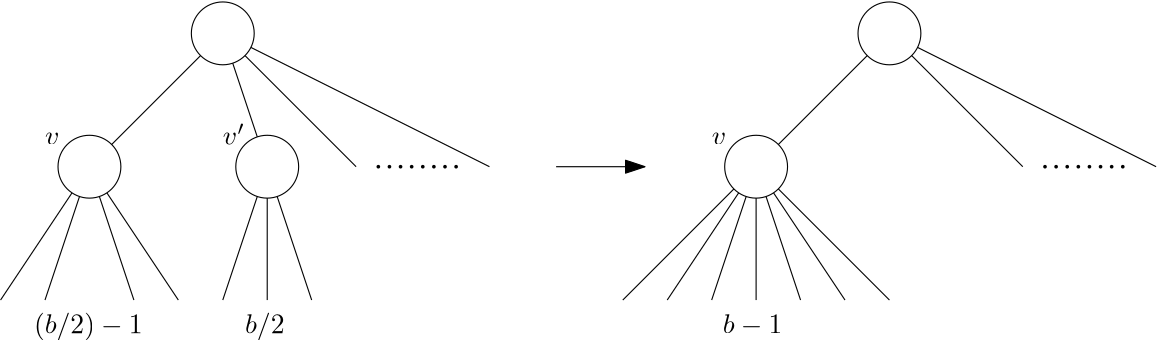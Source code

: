 <?xml version="1.0"?>
<!DOCTYPE ipe SYSTEM "ipe.dtd">
<ipe version="70107" creator="Ipe 7.2.2">
<info created="D:20160518121350" modified="D:20160518135807"/>
<ipestyle name="basic">
<symbol name="arrow/arc(spx)">
<path stroke="sym-stroke" fill="sym-stroke" pen="sym-pen">
0 0 m
-1 0.333 l
-1 -0.333 l
h
</path>
</symbol>
<symbol name="arrow/farc(spx)">
<path stroke="sym-stroke" fill="white" pen="sym-pen">
0 0 m
-1 0.333 l
-1 -0.333 l
h
</path>
</symbol>
<symbol name="arrow/ptarc(spx)">
<path stroke="sym-stroke" fill="sym-stroke" pen="sym-pen">
0 0 m
-1 0.333 l
-0.8 0 l
-1 -0.333 l
h
</path>
</symbol>
<symbol name="arrow/fptarc(spx)">
<path stroke="sym-stroke" fill="white" pen="sym-pen">
0 0 m
-1 0.333 l
-0.8 0 l
-1 -0.333 l
h
</path>
</symbol>
<symbol name="mark/circle(sx)" transformations="translations">
<path fill="sym-stroke">
0.6 0 0 0.6 0 0 e
0.4 0 0 0.4 0 0 e
</path>
</symbol>
<symbol name="mark/disk(sx)" transformations="translations">
<path fill="sym-stroke">
0.6 0 0 0.6 0 0 e
</path>
</symbol>
<symbol name="mark/fdisk(sfx)" transformations="translations">
<group>
<path fill="sym-fill">
0.5 0 0 0.5 0 0 e
</path>
<path fill="sym-stroke" fillrule="eofill">
0.6 0 0 0.6 0 0 e
0.4 0 0 0.4 0 0 e
</path>
</group>
</symbol>
<symbol name="mark/box(sx)" transformations="translations">
<path fill="sym-stroke" fillrule="eofill">
-0.6 -0.6 m
0.6 -0.6 l
0.6 0.6 l
-0.6 0.6 l
h
-0.4 -0.4 m
0.4 -0.4 l
0.4 0.4 l
-0.4 0.4 l
h
</path>
</symbol>
<symbol name="mark/square(sx)" transformations="translations">
<path fill="sym-stroke">
-0.6 -0.6 m
0.6 -0.6 l
0.6 0.6 l
-0.6 0.6 l
h
</path>
</symbol>
<symbol name="mark/fsquare(sfx)" transformations="translations">
<group>
<path fill="sym-fill">
-0.5 -0.5 m
0.5 -0.5 l
0.5 0.5 l
-0.5 0.5 l
h
</path>
<path fill="sym-stroke" fillrule="eofill">
-0.6 -0.6 m
0.6 -0.6 l
0.6 0.6 l
-0.6 0.6 l
h
-0.4 -0.4 m
0.4 -0.4 l
0.4 0.4 l
-0.4 0.4 l
h
</path>
</group>
</symbol>
<symbol name="mark/cross(sx)" transformations="translations">
<group>
<path fill="sym-stroke">
-0.43 -0.57 m
0.57 0.43 l
0.43 0.57 l
-0.57 -0.43 l
h
</path>
<path fill="sym-stroke">
-0.43 0.57 m
0.57 -0.43 l
0.43 -0.57 l
-0.57 0.43 l
h
</path>
</group>
</symbol>
<symbol name="arrow/fnormal(spx)">
<path stroke="sym-stroke" fill="white" pen="sym-pen">
0 0 m
-1 0.333 l
-1 -0.333 l
h
</path>
</symbol>
<symbol name="arrow/pointed(spx)">
<path stroke="sym-stroke" fill="sym-stroke" pen="sym-pen">
0 0 m
-1 0.333 l
-0.8 0 l
-1 -0.333 l
h
</path>
</symbol>
<symbol name="arrow/fpointed(spx)">
<path stroke="sym-stroke" fill="white" pen="sym-pen">
0 0 m
-1 0.333 l
-0.8 0 l
-1 -0.333 l
h
</path>
</symbol>
<symbol name="arrow/linear(spx)">
<path stroke="sym-stroke" pen="sym-pen">
-1 0.333 m
0 0 l
-1 -0.333 l
</path>
</symbol>
<symbol name="arrow/fdouble(spx)">
<path stroke="sym-stroke" fill="white" pen="sym-pen">
0 0 m
-1 0.333 l
-1 -0.333 l
h
-1 0 m
-2 0.333 l
-2 -0.333 l
h
</path>
</symbol>
<symbol name="arrow/double(spx)">
<path stroke="sym-stroke" fill="sym-stroke" pen="sym-pen">
0 0 m
-1 0.333 l
-1 -0.333 l
h
-1 0 m
-2 0.333 l
-2 -0.333 l
h
</path>
</symbol>
<pen name="heavier" value="0.8"/>
<pen name="fat" value="1.2"/>
<pen name="ultrafat" value="2"/>
<symbolsize name="large" value="5"/>
<symbolsize name="small" value="2"/>
<symbolsize name="tiny" value="1.1"/>
<arrowsize name="large" value="10"/>
<arrowsize name="small" value="5"/>
<arrowsize name="tiny" value="3"/>
<color name="red" value="1 0 0"/>
<color name="green" value="0 1 0"/>
<color name="blue" value="0 0 1"/>
<color name="yellow" value="1 1 0"/>
<color name="orange" value="1 0.647 0"/>
<color name="gold" value="1 0.843 0"/>
<color name="purple" value="0.627 0.125 0.941"/>
<color name="gray" value="0.745"/>
<color name="brown" value="0.647 0.165 0.165"/>
<color name="navy" value="0 0 0.502"/>
<color name="pink" value="1 0.753 0.796"/>
<color name="seagreen" value="0.18 0.545 0.341"/>
<color name="turquoise" value="0.251 0.878 0.816"/>
<color name="violet" value="0.933 0.51 0.933"/>
<color name="darkblue" value="0 0 0.545"/>
<color name="darkcyan" value="0 0.545 0.545"/>
<color name="darkgray" value="0.663"/>
<color name="darkgreen" value="0 0.392 0"/>
<color name="darkmagenta" value="0.545 0 0.545"/>
<color name="darkorange" value="1 0.549 0"/>
<color name="darkred" value="0.545 0 0"/>
<color name="lightblue" value="0.678 0.847 0.902"/>
<color name="lightcyan" value="0.878 1 1"/>
<color name="lightgray" value="0.827"/>
<color name="lightgreen" value="0.565 0.933 0.565"/>
<color name="lightyellow" value="1 1 0.878"/>
<dashstyle name="dashed" value="[4] 0"/>
<dashstyle name="dotted" value="[1 3] 0"/>
<dashstyle name="dash dotted" value="[4 2 1 2] 0"/>
<dashstyle name="dash dot dotted" value="[4 2 1 2 1 2] 0"/>
<textsize name="large" value="\large"/>
<textsize name="Large" value="\Large"/>
<textsize name="LARGE" value="\LARGE"/>
<textsize name="huge" value="\huge"/>
<textsize name="Huge" value="\Huge"/>
<textsize name="small" value="\small"/>
<textsize name="footnote" value="\footnotesize"/>
<textsize name="tiny" value="\tiny"/>
<textstyle name="center" begin="\begin{center}" end="\end{center}"/>
<textstyle name="itemize" begin="\begin{itemize}" end="\end{itemize}"/>
<textstyle name="item" begin="\begin{itemize}\item{}" end="\end{itemize}"/>
<gridsize name="4 pts" value="4"/>
<gridsize name="8 pts (~3 mm)" value="8"/>
<gridsize name="16 pts (~6 mm)" value="16"/>
<gridsize name="32 pts (~12 mm)" value="32"/>
<gridsize name="10 pts (~3.5 mm)" value="10"/>
<gridsize name="20 pts (~7 mm)" value="20"/>
<gridsize name="14 pts (~5 mm)" value="14"/>
<gridsize name="28 pts (~10 mm)" value="28"/>
<gridsize name="56 pts (~20 mm)" value="56"/>
<anglesize name="90 deg" value="90"/>
<anglesize name="60 deg" value="60"/>
<anglesize name="45 deg" value="45"/>
<anglesize name="30 deg" value="30"/>
<anglesize name="22.5 deg" value="22.5"/>
<opacity name="10%" value="0.1"/>
<opacity name="30%" value="0.3"/>
<opacity name="50%" value="0.5"/>
<opacity name="75%" value="0.75"/>
<tiling name="falling" angle="-60" step="4" width="1"/>
<tiling name="rising" angle="30" step="4" width="1"/>
</ipestyle>
<page>
<layer name="alpha"/>
<view layers="alpha" active="alpha"/>
<path layer="alpha" matrix="1 0 0 1 224 0" stroke="black">
176 752 m
128 704 l
128 704 l
</path>
<path matrix="1 0 0 1 224 0" stroke="black" fill="white">
128 704 m
80 656 l
80 656 l
</path>
<path matrix="1 0 0 1 224 0" stroke="black" fill="white">
128 704 m
128 656 l
128 656 l
</path>
<path matrix="1 0 0 1 224 0" stroke="black" fill="white">
128 704 m
176 656 l
176 656 l
</path>
<path matrix="1 0 0 1 224 0" stroke="black" fill="white">
128 704 m
96 656 l
96 656 l
</path>
<path matrix="1 0 0 1 224 0" stroke="black" fill="white">
128 704 m
112 656 l
112 656 l
</path>
<path matrix="1 0 0 1 224 0" stroke="black" fill="white">
128 704 m
144 656 l
144 656 l
</path>
<path matrix="1 0 0 1 224 0" stroke="black" fill="white">
128 704 m
160 656 l
160 656 l
</path>
<path matrix="1 0 0 1 176 -48" stroke="black" fill="1">
11.3137 0 0 11.3137 176 752 e
</path>
<text matrix="1 0 0 1 220 4" transformations="translations" pos="120 640" stroke="black" type="label" width="21.433" height="6.919" depth="0.83" valign="baseline">$b-1$</text>
<path matrix="1 0 0 1 -16 0" stroke="black">
176 752 m
128 704 l
128 704 l
</path>
<path matrix="1.5 0 0 1 -104 0" stroke="black">
176 752 m
208 704 l
208 704 l
</path>
<path matrix="1.2 0 0 1 -51.2 0" stroke="black">
176 752 m
256 704 l
256 704 l
</path>
<use matrix="1 0 0 1 8 0" name="mark/disk(sx)" pos="216 704" size="tiny" stroke="black"/>
<use matrix="1 0 0 1 16 0" name="mark/disk(sx)" pos="216 704" size="tiny" stroke="black"/>
<use matrix="1 0 0 1 24 0" name="mark/disk(sx)" pos="216 704" size="tiny" stroke="black"/>
<path matrix="1 0 0 1 -16 0" stroke="black" fill="white">
128 704 m
96 656 l
96 656 l
</path>
<path matrix="1 0 0 1 -16 0" stroke="black" fill="white">
128 704 m
112 656 l
112 656 l
</path>
<path matrix="1 0 0 1 -16 0" stroke="black" fill="white">
128 704 m
144 656 l
144 656 l
</path>
<text matrix="1 0 0 1 -28 4" transformations="translations" pos="120 640" stroke="black" type="label" width="39.145" height="7.473" depth="2.49" valign="baseline">$(b/2)-1$</text>
<path matrix="1 0 0 1 -208 0" stroke="black" fill="white">
320 704 m
352 656 l
352 656 l
</path>
<path matrix="1 0 0 1 -192 0" stroke="black" fill="white">
368 704 m
368 656 l
368 656 l
</path>
<path matrix="1 0 0 1 -192 0" stroke="black" fill="white">
368 704 m
384 656 l
384 656 l
</path>
<path matrix="1 0 0 1 -192 0" stroke="black" fill="white">
368 704 m
352 656 l
352 656 l
</path>
<use name="mark/disk(sx)" pos="216 704" size="tiny" stroke="black"/>
<use matrix="1 0 0 1 4 0" name="mark/disk(sx)" pos="216 704" size="tiny" stroke="black"/>
<use matrix="1 0 0 1 12 0" name="mark/disk(sx)" pos="216 704" size="tiny" stroke="black"/>
<use matrix="1 0 0 1 20 0" name="mark/disk(sx)" pos="216 704" size="tiny" stroke="black"/>
<use matrix="1 0 0 1 28 0" name="mark/disk(sx)" pos="216 704" size="tiny" stroke="black"/>
<path matrix="1 0 0 1 -208 0" stroke="black" fill="white">
368 752 m
384 704 l
384 704 l
</path>
<path matrix="1 0 0 1 -16 0" stroke="black" fill="white">
11.3137 0 0 11.3137 176 752 e
</path>
<path matrix="1 0 0 1 -64 -48" stroke="black" fill="1">
11.3137 0 0 11.3137 176 752 e
</path>
<path matrix="1.5 0 0 1 136 0" stroke="black">
176 752 m
208 704 l
208 704 l
</path>
<path matrix="1.2 0 0 1 188.8 0" stroke="black">
176 752 m
256 704 l
256 704 l
</path>
<use matrix="1 0 0 1 248 0" name="mark/disk(sx)" pos="216 704" size="tiny" stroke="black"/>
<use matrix="1 0 0 1 256 0" name="mark/disk(sx)" pos="216 704" size="tiny" stroke="black"/>
<use matrix="1 0 0 1 264 0" name="mark/disk(sx)" pos="216 704" size="tiny" stroke="black"/>
<use matrix="1 0 0 1 240 0" name="mark/disk(sx)" pos="216 704" size="tiny" stroke="black"/>
<use matrix="1 0 0 1 244 0" name="mark/disk(sx)" pos="216 704" size="tiny" stroke="black"/>
<use matrix="1 0 0 1 252 0" name="mark/disk(sx)" pos="216 704" size="tiny" stroke="black"/>
<use matrix="1 0 0 1 260 0" name="mark/disk(sx)" pos="216 704" size="tiny" stroke="black"/>
<use matrix="1 0 0 1 268 0" name="mark/disk(sx)" pos="216 704" size="tiny" stroke="black"/>
<path matrix="1 0 0 1 224 0" stroke="black" fill="white">
11.3137 0 0 11.3137 176 752 e
</path>
<path matrix="1 0 0 1 40 0" stroke="black" fill="white" rarrow="normal/normal">
272 704 m
240 704 l
240 704 l
</path>
<text matrix="1 0 0 1 228 8" transformations="translations" pos="108 704" stroke="black" type="label" width="5.187" height="4.289" depth="0" valign="baseline">$v$</text>
<text matrix="1 0 0 1 -12 8" transformations="translations" pos="108 704" stroke="black" type="label" width="5.187" height="4.289" depth="0" valign="baseline">$v$</text>
<path matrix="1 0 0 1 0 -48" stroke="black" fill="1">
11.3137 0 0 11.3137 176 752 e
</path>
<text matrix="1 0 0 1 52 8" transformations="translations" pos="108 704" stroke="black" type="label" width="7.982" height="7.49" depth="0" valign="baseline">$v&apos;$</text>
<text matrix="1 0 0 1 48 4" transformations="translations" pos="120 640" stroke="black" type="label" width="14.238" height="7.473" depth="2.49" valign="baseline">$b/2$</text>
</page>
</ipe>
